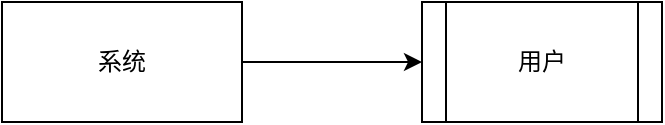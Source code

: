 <mxfile version="20.4.0" type="github">
  <diagram id="oMBZilT_oF854HG9A-vD" name="Page-1">
    <mxGraphModel dx="1422" dy="754" grid="1" gridSize="10" guides="1" tooltips="1" connect="1" arrows="1" fold="1" page="1" pageScale="1" pageWidth="827" pageHeight="1169" math="0" shadow="0">
      <root>
        <mxCell id="0" />
        <mxCell id="1" parent="0" />
        <mxCell id="qYcufi3ZnwLDx-WYF02_-2" style="edgeStyle=orthogonalEdgeStyle;rounded=0;orthogonalLoop=1;jettySize=auto;html=1;exitX=1;exitY=0.5;exitDx=0;exitDy=0;" parent="1" source="qYcufi3ZnwLDx-WYF02_-1" target="qYcufi3ZnwLDx-WYF02_-3" edge="1">
          <mxGeometry relative="1" as="geometry">
            <mxPoint x="200" y="220" as="targetPoint" />
          </mxGeometry>
        </mxCell>
        <mxCell id="qYcufi3ZnwLDx-WYF02_-1" value="系统" style="rounded=0;whiteSpace=wrap;html=1;" parent="1" vertex="1">
          <mxGeometry x="30" y="190" width="120" height="60" as="geometry" />
        </mxCell>
        <mxCell id="qYcufi3ZnwLDx-WYF02_-3" value="用户" style="shape=process;whiteSpace=wrap;html=1;backgroundOutline=1;" parent="1" vertex="1">
          <mxGeometry x="240" y="190" width="120" height="60" as="geometry" />
        </mxCell>
      </root>
    </mxGraphModel>
  </diagram>
</mxfile>
